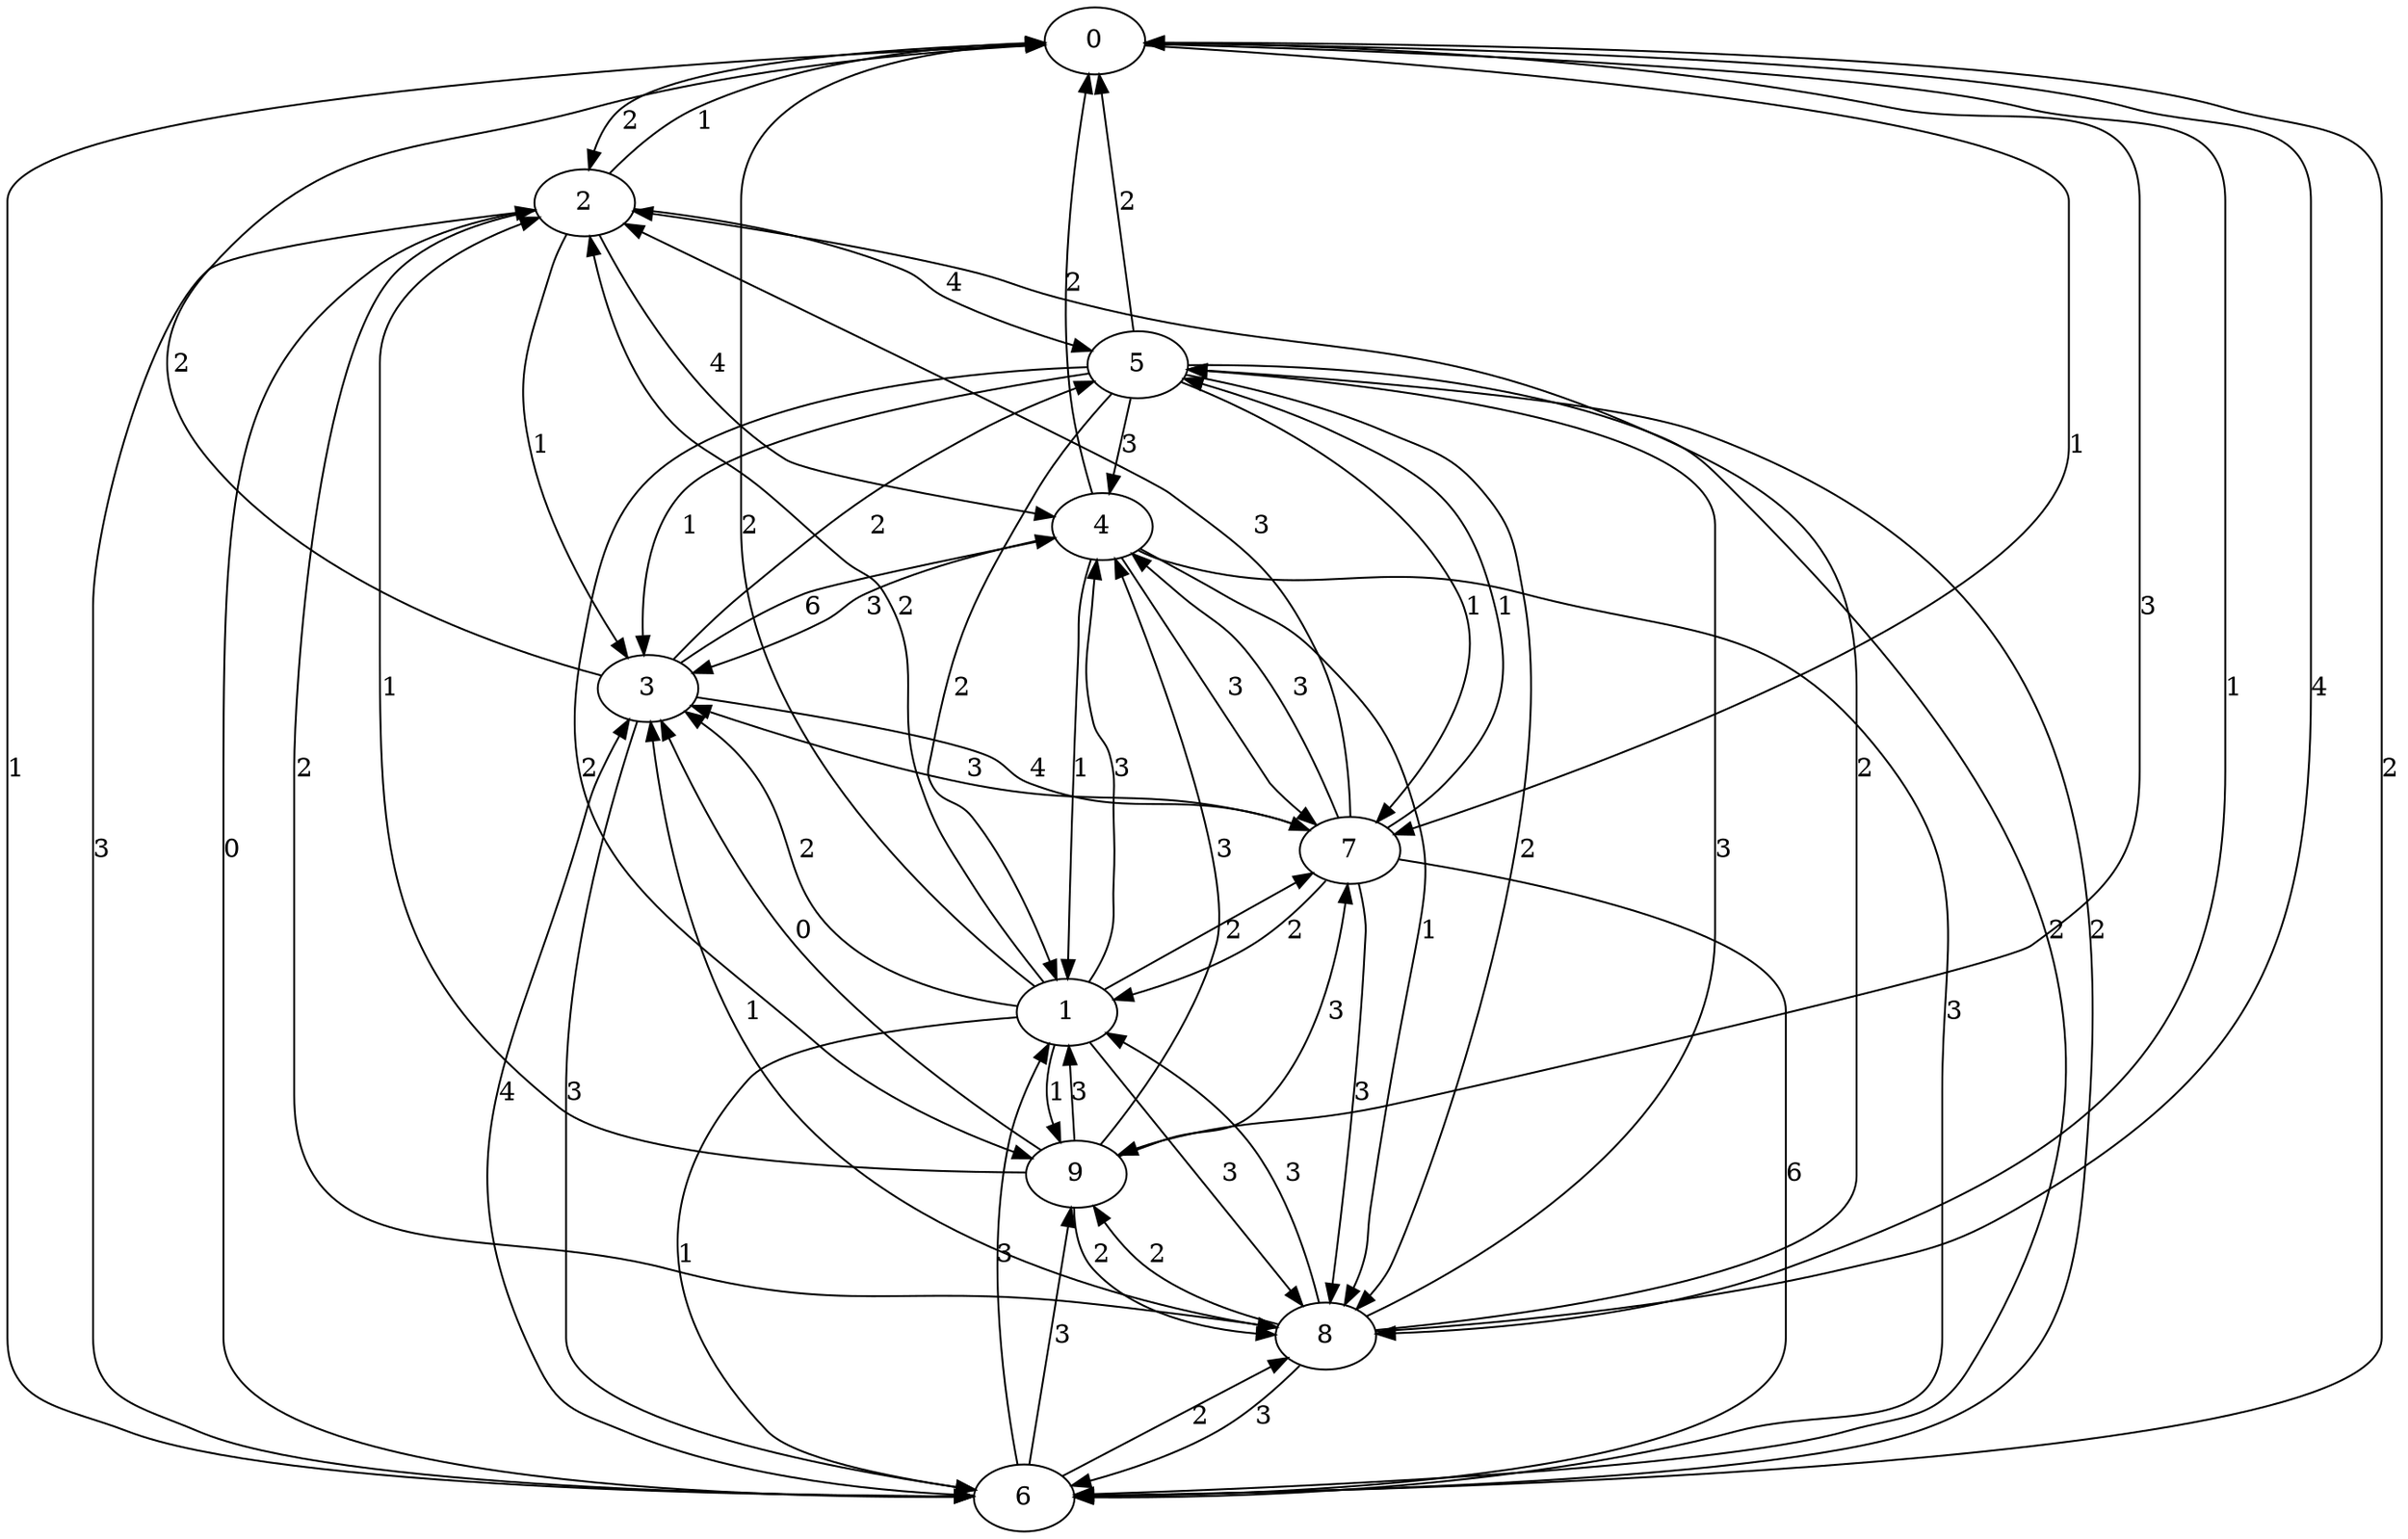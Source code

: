 strict digraph "" {
	0 -> 2	[label=2];
	0 -> 6	[label=1];
	0 -> 7	[label=1];
	0 -> 8	[label=1];
	0 -> 9	[label=3];
	1 -> 0	[label=2];
	1 -> 2	[label=2];
	1 -> 3	[label=2];
	1 -> 4	[label=3];
	1 -> 6	[label=1];
	1 -> 7	[label=2];
	1 -> 8	[label=3];
	1 -> 9	[label=1];
	2 -> 0	[label=1];
	2 -> 3	[label=1];
	2 -> 4	[label=4];
	2 -> 5	[label=4];
	2 -> 6	[label=3];
	2 -> 8	[label=2];
	3 -> 0	[label=2];
	3 -> 4	[label=6];
	3 -> 5	[label=2];
	3 -> 6	[label=3];
	3 -> 7	[label=4];
	4 -> 0	[label=2];
	4 -> 1	[label=1];
	4 -> 3	[label=3];
	4 -> 6	[label=3];
	4 -> 7	[label=3];
	4 -> 8	[label=1];
	5 -> 0	[label=2];
	5 -> 1	[label=2];
	5 -> 3	[label=1];
	5 -> 4	[label=3];
	5 -> 6	[label=2];
	5 -> 7	[label=1];
	5 -> 8	[label=2];
	5 -> 9	[label=2];
	6 -> 0	[label=2];
	6 -> 1	[label=3];
	6 -> 2	[label=0];
	6 -> 3	[label=4];
	6 -> 5	[label=2];
	6 -> 8	[label=2];
	6 -> 9	[label=3];
	7 -> 1	[label=2];
	7 -> 2	[label=3];
	7 -> 3	[label=3];
	7 -> 4	[label=3];
	7 -> 5	[label=1];
	7 -> 6	[label=6];
	7 -> 8	[label=3];
	8 -> 0	[label=4];
	8 -> 1	[label=3];
	8 -> 2	[label=2];
	8 -> 3	[label=1];
	8 -> 5	[label=3];
	8 -> 6	[label=3];
	8 -> 9	[label=2];
	9 -> 1	[label=3];
	9 -> 2	[label=1];
	9 -> 3	[label=0];
	9 -> 4	[label=3];
	9 -> 7	[label=3];
	9 -> 8	[label=2];
}
